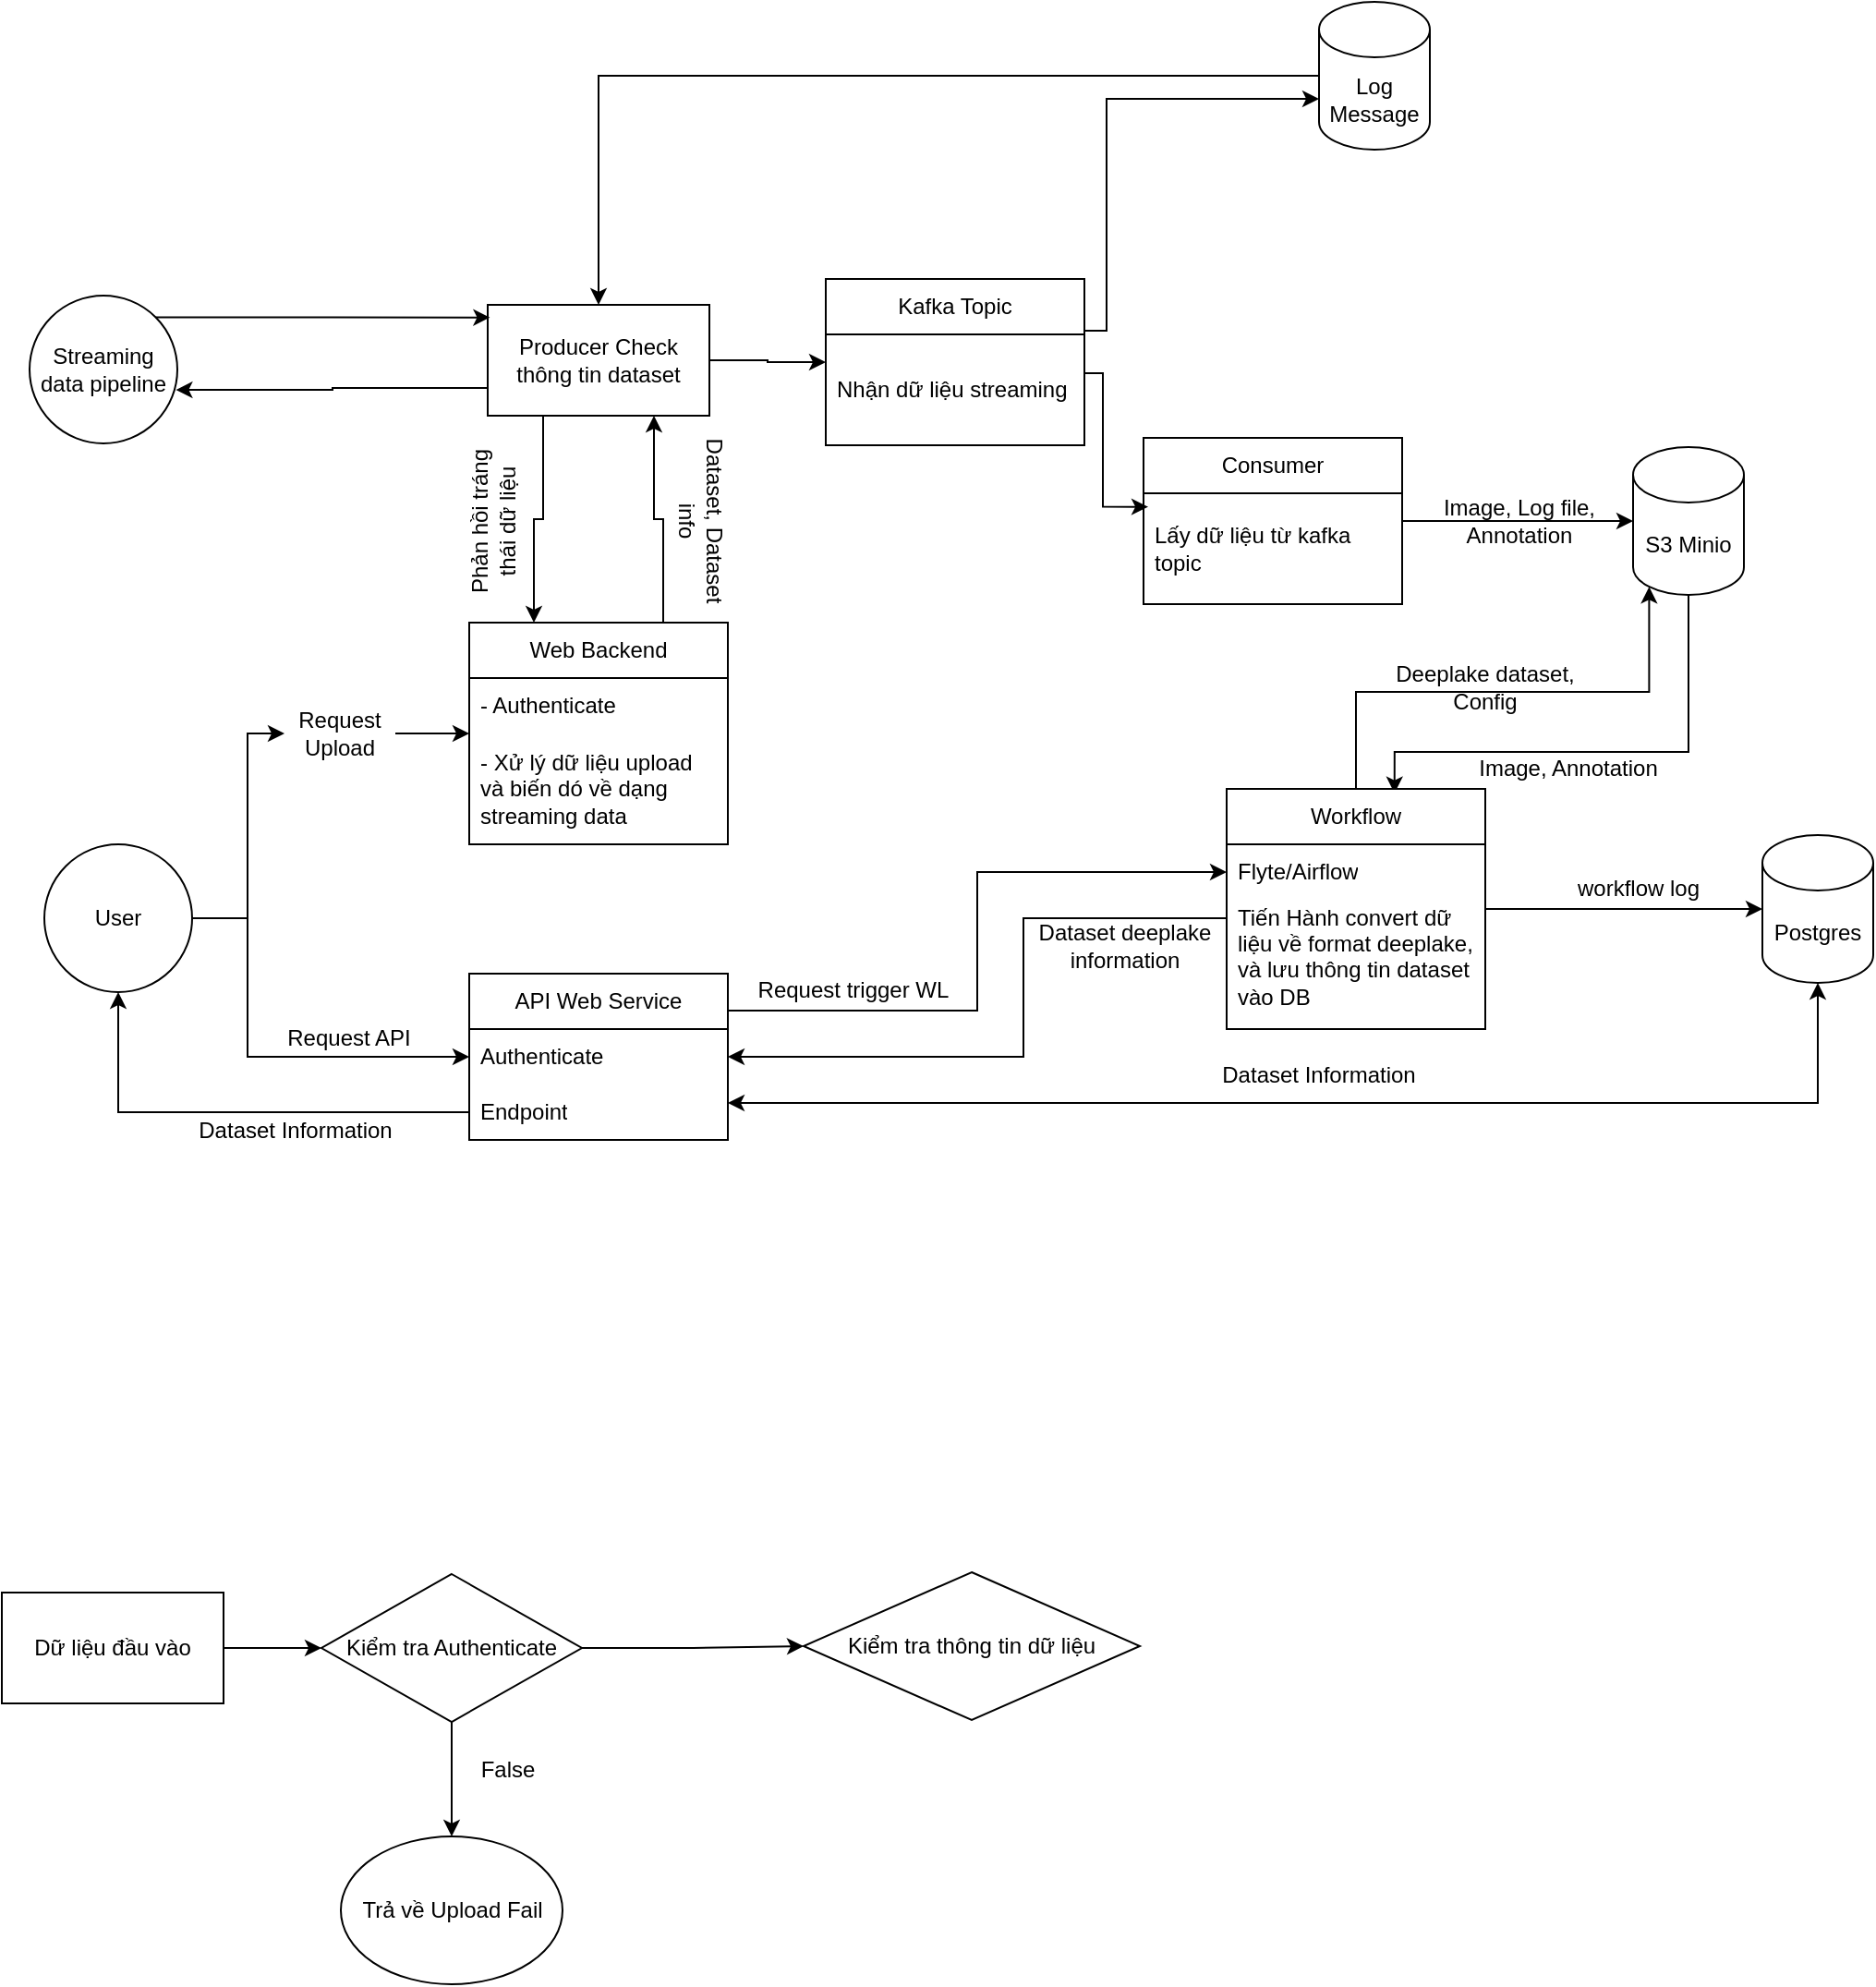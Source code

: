 <mxfile version="24.7.7">
  <diagram name="Page-1" id="tDCHcLKuwZKlSC-C740e">
    <mxGraphModel dx="1434" dy="1818" grid="1" gridSize="10" guides="1" tooltips="1" connect="1" arrows="1" fold="1" page="1" pageScale="1" pageWidth="850" pageHeight="1100" math="0" shadow="0">
      <root>
        <mxCell id="0" />
        <mxCell id="1" parent="0" />
        <mxCell id="VU2UuEI_NbV8B1_qW69L-1" style="edgeStyle=orthogonalEdgeStyle;rounded=0;orthogonalLoop=1;jettySize=auto;html=1;entryX=0;entryY=0.5;entryDx=0;entryDy=0;" edge="1" parent="1" source="VU2UuEI_NbV8B1_qW69L-12" target="VU2UuEI_NbV8B1_qW69L-8">
          <mxGeometry relative="1" as="geometry" />
        </mxCell>
        <mxCell id="VU2UuEI_NbV8B1_qW69L-2" style="edgeStyle=orthogonalEdgeStyle;rounded=0;orthogonalLoop=1;jettySize=auto;html=1;entryX=0;entryY=0.5;entryDx=0;entryDy=0;" edge="1" parent="1" source="VU2UuEI_NbV8B1_qW69L-3" target="VU2UuEI_NbV8B1_qW69L-25">
          <mxGeometry relative="1" as="geometry">
            <Array as="points">
              <mxPoint x="210" y="380" />
              <mxPoint x="210" y="455" />
            </Array>
          </mxGeometry>
        </mxCell>
        <mxCell id="VU2UuEI_NbV8B1_qW69L-3" value="User" style="ellipse;whiteSpace=wrap;html=1;aspect=fixed;" vertex="1" parent="1">
          <mxGeometry x="100" y="340" width="80" height="80" as="geometry" />
        </mxCell>
        <mxCell id="VU2UuEI_NbV8B1_qW69L-4" value="Streaming data pipeline" style="ellipse;whiteSpace=wrap;html=1;aspect=fixed;" vertex="1" parent="1">
          <mxGeometry x="92" y="43" width="80" height="80" as="geometry" />
        </mxCell>
        <mxCell id="VU2UuEI_NbV8B1_qW69L-5" value="Consumer" style="swimlane;fontStyle=0;childLayout=stackLayout;horizontal=1;startSize=30;horizontalStack=0;resizeParent=1;resizeParentMax=0;resizeLast=0;collapsible=1;marginBottom=0;whiteSpace=wrap;html=1;" vertex="1" parent="1">
          <mxGeometry x="695" y="120" width="140" height="90" as="geometry" />
        </mxCell>
        <mxCell id="VU2UuEI_NbV8B1_qW69L-6" value="Lấy dữ liệu từ kafka topic" style="text;strokeColor=none;fillColor=none;align=left;verticalAlign=middle;spacingLeft=4;spacingRight=4;overflow=hidden;points=[[0,0.5],[1,0.5]];portConstraint=eastwest;rotatable=0;whiteSpace=wrap;html=1;" vertex="1" parent="VU2UuEI_NbV8B1_qW69L-5">
          <mxGeometry y="30" width="140" height="60" as="geometry" />
        </mxCell>
        <mxCell id="VU2UuEI_NbV8B1_qW69L-7" style="edgeStyle=orthogonalEdgeStyle;rounded=0;orthogonalLoop=1;jettySize=auto;html=1;exitX=0.75;exitY=0;exitDx=0;exitDy=0;entryX=0.75;entryY=1;entryDx=0;entryDy=0;" edge="1" parent="1" source="VU2UuEI_NbV8B1_qW69L-8" target="VU2UuEI_NbV8B1_qW69L-48">
          <mxGeometry relative="1" as="geometry" />
        </mxCell>
        <mxCell id="VU2UuEI_NbV8B1_qW69L-8" value="Web Backend" style="swimlane;fontStyle=0;childLayout=stackLayout;horizontal=1;startSize=30;horizontalStack=0;resizeParent=1;resizeParentMax=0;resizeLast=0;collapsible=1;marginBottom=0;whiteSpace=wrap;html=1;" vertex="1" parent="1">
          <mxGeometry x="330" y="220" width="140" height="120" as="geometry" />
        </mxCell>
        <mxCell id="VU2UuEI_NbV8B1_qW69L-9" value="- Authenticate" style="text;strokeColor=none;fillColor=none;align=left;verticalAlign=middle;spacingLeft=4;spacingRight=4;overflow=hidden;points=[[0,0.5],[1,0.5]];portConstraint=eastwest;rotatable=0;whiteSpace=wrap;html=1;" vertex="1" parent="VU2UuEI_NbV8B1_qW69L-8">
          <mxGeometry y="30" width="140" height="30" as="geometry" />
        </mxCell>
        <mxCell id="VU2UuEI_NbV8B1_qW69L-10" value="- Xử lý dữ liệu upload và biến dó về dạng streaming data" style="text;strokeColor=none;fillColor=none;align=left;verticalAlign=middle;spacingLeft=4;spacingRight=4;overflow=hidden;points=[[0,0.5],[1,0.5]];portConstraint=eastwest;rotatable=0;whiteSpace=wrap;html=1;" vertex="1" parent="VU2UuEI_NbV8B1_qW69L-8">
          <mxGeometry y="60" width="140" height="60" as="geometry" />
        </mxCell>
        <mxCell id="VU2UuEI_NbV8B1_qW69L-11" value="" style="edgeStyle=orthogonalEdgeStyle;rounded=0;orthogonalLoop=1;jettySize=auto;html=1;entryX=0;entryY=0.5;entryDx=0;entryDy=0;" edge="1" parent="1" source="VU2UuEI_NbV8B1_qW69L-3" target="VU2UuEI_NbV8B1_qW69L-12">
          <mxGeometry relative="1" as="geometry">
            <mxPoint x="180" y="380" as="sourcePoint" />
            <mxPoint x="290" y="380" as="targetPoint" />
            <Array as="points">
              <mxPoint x="210" y="380" />
              <mxPoint x="210" y="280" />
            </Array>
          </mxGeometry>
        </mxCell>
        <mxCell id="VU2UuEI_NbV8B1_qW69L-12" value="Request Upload" style="text;html=1;align=center;verticalAlign=middle;whiteSpace=wrap;rounded=0;" vertex="1" parent="1">
          <mxGeometry x="230" y="265" width="60" height="30" as="geometry" />
        </mxCell>
        <mxCell id="VU2UuEI_NbV8B1_qW69L-13" style="edgeStyle=orthogonalEdgeStyle;rounded=0;orthogonalLoop=1;jettySize=auto;html=1;entryX=0.649;entryY=0.018;entryDx=0;entryDy=0;entryPerimeter=0;" edge="1" parent="1" source="VU2UuEI_NbV8B1_qW69L-14" target="VU2UuEI_NbV8B1_qW69L-18">
          <mxGeometry relative="1" as="geometry">
            <Array as="points">
              <mxPoint x="990" y="290" />
              <mxPoint x="831" y="290" />
            </Array>
          </mxGeometry>
        </mxCell>
        <mxCell id="VU2UuEI_NbV8B1_qW69L-14" value="S3 Minio" style="shape=cylinder3;whiteSpace=wrap;html=1;boundedLbl=1;backgroundOutline=1;size=15;" vertex="1" parent="1">
          <mxGeometry x="960" y="125" width="60" height="80" as="geometry" />
        </mxCell>
        <mxCell id="VU2UuEI_NbV8B1_qW69L-15" value="Image, Log file, Annotation" style="text;html=1;align=center;verticalAlign=middle;whiteSpace=wrap;rounded=0;rotation=0;" vertex="1" parent="1">
          <mxGeometry x="856" y="150" width="85" height="30" as="geometry" />
        </mxCell>
        <mxCell id="VU2UuEI_NbV8B1_qW69L-16" value="Postgres" style="shape=cylinder3;whiteSpace=wrap;html=1;boundedLbl=1;backgroundOutline=1;size=15;" vertex="1" parent="1">
          <mxGeometry x="1030" y="335" width="60" height="80" as="geometry" />
        </mxCell>
        <mxCell id="VU2UuEI_NbV8B1_qW69L-17" style="edgeStyle=orthogonalEdgeStyle;rounded=0;orthogonalLoop=1;jettySize=auto;html=1;entryX=1;entryY=0.5;entryDx=0;entryDy=0;" edge="1" parent="1" source="VU2UuEI_NbV8B1_qW69L-18" target="VU2UuEI_NbV8B1_qW69L-25">
          <mxGeometry relative="1" as="geometry">
            <Array as="points">
              <mxPoint x="630" y="380" />
              <mxPoint x="630" y="455" />
            </Array>
          </mxGeometry>
        </mxCell>
        <mxCell id="VU2UuEI_NbV8B1_qW69L-18" value="Workflow" style="swimlane;fontStyle=0;childLayout=stackLayout;horizontal=1;startSize=30;horizontalStack=0;resizeParent=1;resizeParentMax=0;resizeLast=0;collapsible=1;marginBottom=0;whiteSpace=wrap;html=1;" vertex="1" parent="1">
          <mxGeometry x="740" y="310" width="140" height="130" as="geometry">
            <mxRectangle x="740" y="310" width="90" height="30" as="alternateBounds" />
          </mxGeometry>
        </mxCell>
        <mxCell id="VU2UuEI_NbV8B1_qW69L-19" value="Flyte/Airflow" style="text;strokeColor=none;fillColor=none;align=left;verticalAlign=middle;spacingLeft=4;spacingRight=4;overflow=hidden;points=[[0,0.5],[1,0.5]];portConstraint=eastwest;rotatable=0;whiteSpace=wrap;html=1;" vertex="1" parent="VU2UuEI_NbV8B1_qW69L-18">
          <mxGeometry y="30" width="140" height="30" as="geometry" />
        </mxCell>
        <mxCell id="VU2UuEI_NbV8B1_qW69L-20" value="Tiến Hành convert dữ liệu về format deeplake, và lưu thông tin dataset vào DB&lt;div&gt;&lt;br&gt;&lt;/div&gt;" style="text;strokeColor=none;fillColor=none;align=left;verticalAlign=middle;spacingLeft=4;spacingRight=4;overflow=hidden;points=[[0,0.5],[1,0.5]];portConstraint=eastwest;rotatable=0;whiteSpace=wrap;html=1;" vertex="1" parent="VU2UuEI_NbV8B1_qW69L-18">
          <mxGeometry y="60" width="140" height="70" as="geometry" />
        </mxCell>
        <mxCell id="VU2UuEI_NbV8B1_qW69L-21" style="edgeStyle=orthogonalEdgeStyle;rounded=0;orthogonalLoop=1;jettySize=auto;html=1;entryX=0;entryY=0.5;entryDx=0;entryDy=0;entryPerimeter=0;" edge="1" parent="1" source="VU2UuEI_NbV8B1_qW69L-18" target="VU2UuEI_NbV8B1_qW69L-16">
          <mxGeometry relative="1" as="geometry" />
        </mxCell>
        <mxCell id="VU2UuEI_NbV8B1_qW69L-22" value="Deeplake dataset, Config" style="text;html=1;align=center;verticalAlign=middle;whiteSpace=wrap;rounded=0;" vertex="1" parent="1">
          <mxGeometry x="820" y="240" width="120" height="30" as="geometry" />
        </mxCell>
        <mxCell id="VU2UuEI_NbV8B1_qW69L-23" value="Dataset deeplake information" style="text;html=1;align=center;verticalAlign=middle;whiteSpace=wrap;rounded=0;rotation=0;" vertex="1" parent="1">
          <mxGeometry x="630" y="380" width="110" height="30" as="geometry" />
        </mxCell>
        <mxCell id="VU2UuEI_NbV8B1_qW69L-24" value="API Web Service" style="swimlane;fontStyle=0;childLayout=stackLayout;horizontal=1;startSize=30;horizontalStack=0;resizeParent=1;resizeParentMax=0;resizeLast=0;collapsible=1;marginBottom=0;whiteSpace=wrap;html=1;" vertex="1" parent="1">
          <mxGeometry x="330" y="410" width="140" height="90" as="geometry" />
        </mxCell>
        <mxCell id="VU2UuEI_NbV8B1_qW69L-25" value="Authenticate" style="text;strokeColor=none;fillColor=none;align=left;verticalAlign=middle;spacingLeft=4;spacingRight=4;overflow=hidden;points=[[0,0.5],[1,0.5]];portConstraint=eastwest;rotatable=0;whiteSpace=wrap;html=1;" vertex="1" parent="VU2UuEI_NbV8B1_qW69L-24">
          <mxGeometry y="30" width="140" height="30" as="geometry" />
        </mxCell>
        <mxCell id="VU2UuEI_NbV8B1_qW69L-26" value="Endpoint" style="text;strokeColor=none;fillColor=none;align=left;verticalAlign=middle;spacingLeft=4;spacingRight=4;overflow=hidden;points=[[0,0.5],[1,0.5]];portConstraint=eastwest;rotatable=0;whiteSpace=wrap;html=1;" vertex="1" parent="VU2UuEI_NbV8B1_qW69L-24">
          <mxGeometry y="60" width="140" height="30" as="geometry" />
        </mxCell>
        <mxCell id="VU2UuEI_NbV8B1_qW69L-27" value="Request trigger WL" style="text;html=1;align=center;verticalAlign=middle;whiteSpace=wrap;rounded=0;rotation=0;" vertex="1" parent="1">
          <mxGeometry x="483" y="404" width="110" height="30" as="geometry" />
        </mxCell>
        <mxCell id="VU2UuEI_NbV8B1_qW69L-28" value="workflow log" style="text;html=1;align=center;verticalAlign=middle;whiteSpace=wrap;rounded=0;" vertex="1" parent="1">
          <mxGeometry x="923" y="349" width="80" height="30" as="geometry" />
        </mxCell>
        <mxCell id="VU2UuEI_NbV8B1_qW69L-29" style="edgeStyle=orthogonalEdgeStyle;rounded=0;orthogonalLoop=1;jettySize=auto;html=1;entryX=0;entryY=0.5;entryDx=0;entryDy=0;entryPerimeter=0;" edge="1" parent="1" source="VU2UuEI_NbV8B1_qW69L-5" target="VU2UuEI_NbV8B1_qW69L-14">
          <mxGeometry relative="1" as="geometry" />
        </mxCell>
        <mxCell id="VU2UuEI_NbV8B1_qW69L-30" style="edgeStyle=orthogonalEdgeStyle;rounded=0;orthogonalLoop=1;jettySize=auto;html=1;entryX=0;entryY=0.5;entryDx=0;entryDy=0;exitX=1;exitY=0.25;exitDx=0;exitDy=0;" edge="1" parent="1" source="VU2UuEI_NbV8B1_qW69L-24" target="VU2UuEI_NbV8B1_qW69L-19">
          <mxGeometry relative="1" as="geometry">
            <Array as="points">
              <mxPoint x="470" y="430" />
              <mxPoint x="605" y="430" />
              <mxPoint x="605" y="355" />
            </Array>
          </mxGeometry>
        </mxCell>
        <mxCell id="VU2UuEI_NbV8B1_qW69L-31" value="Image, Annotation" style="text;html=1;align=center;verticalAlign=middle;whiteSpace=wrap;rounded=0;" vertex="1" parent="1">
          <mxGeometry x="870" y="284" width="110" height="30" as="geometry" />
        </mxCell>
        <mxCell id="VU2UuEI_NbV8B1_qW69L-32" value="Dataset Information" style="text;html=1;align=center;verticalAlign=middle;whiteSpace=wrap;rounded=0;" vertex="1" parent="1">
          <mxGeometry x="730" y="450" width="120" height="30" as="geometry" />
        </mxCell>
        <mxCell id="VU2UuEI_NbV8B1_qW69L-33" value="Dataset, Dataset info" style="text;html=1;align=center;verticalAlign=middle;whiteSpace=wrap;rounded=0;rotation=90;" vertex="1" parent="1">
          <mxGeometry x="401" y="150" width="109" height="30" as="geometry" />
        </mxCell>
        <mxCell id="VU2UuEI_NbV8B1_qW69L-34" value="Request API" style="text;html=1;align=center;verticalAlign=middle;whiteSpace=wrap;rounded=0;" vertex="1" parent="1">
          <mxGeometry x="230" y="430" width="70" height="30" as="geometry" />
        </mxCell>
        <mxCell id="VU2UuEI_NbV8B1_qW69L-35" value="" style="endArrow=classic;startArrow=classic;html=1;rounded=0;entryX=0.5;entryY=1;entryDx=0;entryDy=0;entryPerimeter=0;exitX=1;exitY=0.333;exitDx=0;exitDy=0;exitPerimeter=0;" edge="1" parent="1" source="VU2UuEI_NbV8B1_qW69L-26" target="VU2UuEI_NbV8B1_qW69L-16">
          <mxGeometry width="50" height="50" relative="1" as="geometry">
            <mxPoint x="650" y="240" as="sourcePoint" />
            <mxPoint x="700" y="190" as="targetPoint" />
            <Array as="points">
              <mxPoint x="1060" y="480" />
            </Array>
          </mxGeometry>
        </mxCell>
        <mxCell id="VU2UuEI_NbV8B1_qW69L-36" style="edgeStyle=orthogonalEdgeStyle;rounded=0;orthogonalLoop=1;jettySize=auto;html=1;entryX=0.145;entryY=1;entryDx=0;entryDy=-4.35;entryPerimeter=0;exitX=0.5;exitY=0;exitDx=0;exitDy=0;" edge="1" parent="1" source="VU2UuEI_NbV8B1_qW69L-18" target="VU2UuEI_NbV8B1_qW69L-14">
          <mxGeometry relative="1" as="geometry" />
        </mxCell>
        <mxCell id="VU2UuEI_NbV8B1_qW69L-37" style="edgeStyle=orthogonalEdgeStyle;rounded=0;orthogonalLoop=1;jettySize=auto;html=1;entryX=0.5;entryY=1;entryDx=0;entryDy=0;" edge="1" parent="1" source="VU2UuEI_NbV8B1_qW69L-26" target="VU2UuEI_NbV8B1_qW69L-3">
          <mxGeometry relative="1" as="geometry" />
        </mxCell>
        <mxCell id="VU2UuEI_NbV8B1_qW69L-38" value="Dataset Information" style="text;html=1;align=center;verticalAlign=middle;whiteSpace=wrap;rounded=0;" vertex="1" parent="1">
          <mxGeometry x="176" y="480" width="120" height="30" as="geometry" />
        </mxCell>
        <mxCell id="VU2UuEI_NbV8B1_qW69L-39" value="Kafka Topic" style="swimlane;fontStyle=0;childLayout=stackLayout;horizontal=1;startSize=30;horizontalStack=0;resizeParent=1;resizeParentMax=0;resizeLast=0;collapsible=1;marginBottom=0;whiteSpace=wrap;html=1;" vertex="1" parent="1">
          <mxGeometry x="523" y="34" width="140" height="90" as="geometry" />
        </mxCell>
        <mxCell id="VU2UuEI_NbV8B1_qW69L-40" value="Nhận dữ liệu streaming" style="text;strokeColor=none;fillColor=none;align=left;verticalAlign=middle;spacingLeft=4;spacingRight=4;overflow=hidden;points=[[0,0.5],[1,0.5]];portConstraint=eastwest;rotatable=0;whiteSpace=wrap;html=1;" vertex="1" parent="VU2UuEI_NbV8B1_qW69L-39">
          <mxGeometry y="30" width="140" height="60" as="geometry" />
        </mxCell>
        <mxCell id="VU2UuEI_NbV8B1_qW69L-41" style="edgeStyle=orthogonalEdgeStyle;rounded=0;orthogonalLoop=1;jettySize=auto;html=1;entryX=0.018;entryY=0.122;entryDx=0;entryDy=0;entryPerimeter=0;" edge="1" parent="1" source="VU2UuEI_NbV8B1_qW69L-40" target="VU2UuEI_NbV8B1_qW69L-6">
          <mxGeometry relative="1" as="geometry">
            <Array as="points">
              <mxPoint x="673" y="85" />
              <mxPoint x="673" y="157" />
            </Array>
          </mxGeometry>
        </mxCell>
        <mxCell id="VU2UuEI_NbV8B1_qW69L-42" style="edgeStyle=orthogonalEdgeStyle;rounded=0;orthogonalLoop=1;jettySize=auto;html=1;entryX=0.5;entryY=0;entryDx=0;entryDy=0;" edge="1" parent="1" source="VU2UuEI_NbV8B1_qW69L-43" target="VU2UuEI_NbV8B1_qW69L-48">
          <mxGeometry relative="1" as="geometry" />
        </mxCell>
        <mxCell id="VU2UuEI_NbV8B1_qW69L-43" value="Log Message" style="shape=cylinder3;whiteSpace=wrap;html=1;boundedLbl=1;backgroundOutline=1;size=15;" vertex="1" parent="1">
          <mxGeometry x="790" y="-116" width="60" height="80" as="geometry" />
        </mxCell>
        <mxCell id="VU2UuEI_NbV8B1_qW69L-44" style="edgeStyle=orthogonalEdgeStyle;rounded=0;orthogonalLoop=1;jettySize=auto;html=1;entryX=0;entryY=0;entryDx=0;entryDy=52.5;entryPerimeter=0;" edge="1" parent="1" source="VU2UuEI_NbV8B1_qW69L-39" target="VU2UuEI_NbV8B1_qW69L-43">
          <mxGeometry relative="1" as="geometry">
            <Array as="points">
              <mxPoint x="675" y="62" />
              <mxPoint x="675" y="-63" />
            </Array>
          </mxGeometry>
        </mxCell>
        <mxCell id="VU2UuEI_NbV8B1_qW69L-45" value="Phản hồi tráng thái dữ liệu" style="text;html=1;align=center;verticalAlign=middle;whiteSpace=wrap;rounded=0;rotation=270;" vertex="1" parent="1">
          <mxGeometry x="300" y="150" width="86" height="30" as="geometry" />
        </mxCell>
        <mxCell id="VU2UuEI_NbV8B1_qW69L-46" style="edgeStyle=orthogonalEdgeStyle;rounded=0;orthogonalLoop=1;jettySize=auto;html=1;exitX=0.25;exitY=1;exitDx=0;exitDy=0;entryX=0.25;entryY=0;entryDx=0;entryDy=0;" edge="1" parent="1" source="VU2UuEI_NbV8B1_qW69L-48" target="VU2UuEI_NbV8B1_qW69L-8">
          <mxGeometry relative="1" as="geometry" />
        </mxCell>
        <mxCell id="VU2UuEI_NbV8B1_qW69L-47" style="edgeStyle=orthogonalEdgeStyle;rounded=0;orthogonalLoop=1;jettySize=auto;html=1;" edge="1" parent="1" source="VU2UuEI_NbV8B1_qW69L-48" target="VU2UuEI_NbV8B1_qW69L-39">
          <mxGeometry relative="1" as="geometry" />
        </mxCell>
        <mxCell id="VU2UuEI_NbV8B1_qW69L-48" value="Producer Check thông tin dataset" style="rounded=0;whiteSpace=wrap;html=1;" vertex="1" parent="1">
          <mxGeometry x="340" y="48" width="120" height="60" as="geometry" />
        </mxCell>
        <mxCell id="VU2UuEI_NbV8B1_qW69L-49" style="edgeStyle=orthogonalEdgeStyle;rounded=0;orthogonalLoop=1;jettySize=auto;html=1;exitX=1;exitY=0;exitDx=0;exitDy=0;entryX=0.01;entryY=0.114;entryDx=0;entryDy=0;entryPerimeter=0;" edge="1" parent="1" source="VU2UuEI_NbV8B1_qW69L-4" target="VU2UuEI_NbV8B1_qW69L-48">
          <mxGeometry relative="1" as="geometry" />
        </mxCell>
        <mxCell id="VU2UuEI_NbV8B1_qW69L-50" style="edgeStyle=orthogonalEdgeStyle;rounded=0;orthogonalLoop=1;jettySize=auto;html=1;exitX=0;exitY=0.75;exitDx=0;exitDy=0;entryX=0.99;entryY=0.638;entryDx=0;entryDy=0;entryPerimeter=0;" edge="1" parent="1" source="VU2UuEI_NbV8B1_qW69L-48" target="VU2UuEI_NbV8B1_qW69L-4">
          <mxGeometry relative="1" as="geometry" />
        </mxCell>
        <mxCell id="VU2UuEI_NbV8B1_qW69L-51" style="edgeStyle=orthogonalEdgeStyle;rounded=0;orthogonalLoop=1;jettySize=auto;html=1;entryX=0;entryY=0.5;entryDx=0;entryDy=0;" edge="1" parent="1" source="VU2UuEI_NbV8B1_qW69L-52" target="VU2UuEI_NbV8B1_qW69L-55">
          <mxGeometry relative="1" as="geometry" />
        </mxCell>
        <mxCell id="VU2UuEI_NbV8B1_qW69L-52" value="Dữ liệu đầu vào" style="rounded=0;whiteSpace=wrap;html=1;" vertex="1" parent="1">
          <mxGeometry x="77" y="745" width="120" height="60" as="geometry" />
        </mxCell>
        <mxCell id="VU2UuEI_NbV8B1_qW69L-53" style="edgeStyle=orthogonalEdgeStyle;rounded=0;orthogonalLoop=1;jettySize=auto;html=1;entryX=0.5;entryY=0;entryDx=0;entryDy=0;" edge="1" parent="1" source="VU2UuEI_NbV8B1_qW69L-55" target="VU2UuEI_NbV8B1_qW69L-56">
          <mxGeometry relative="1" as="geometry" />
        </mxCell>
        <mxCell id="VU2UuEI_NbV8B1_qW69L-54" style="edgeStyle=orthogonalEdgeStyle;rounded=0;orthogonalLoop=1;jettySize=auto;html=1;entryX=0;entryY=0.5;entryDx=0;entryDy=0;" edge="1" parent="1" source="VU2UuEI_NbV8B1_qW69L-55">
          <mxGeometry relative="1" as="geometry">
            <mxPoint x="511.0" y="774" as="targetPoint" />
          </mxGeometry>
        </mxCell>
        <mxCell id="VU2UuEI_NbV8B1_qW69L-55" value="Kiểm tra Authenticate" style="rhombus;whiteSpace=wrap;html=1;" vertex="1" parent="1">
          <mxGeometry x="250" y="735" width="141" height="80" as="geometry" />
        </mxCell>
        <mxCell id="VU2UuEI_NbV8B1_qW69L-56" value="Trả về Upload Fail" style="ellipse;whiteSpace=wrap;html=1;" vertex="1" parent="1">
          <mxGeometry x="260.5" y="877" width="120" height="80" as="geometry" />
        </mxCell>
        <mxCell id="VU2UuEI_NbV8B1_qW69L-57" value="False" style="text;html=1;align=center;verticalAlign=middle;whiteSpace=wrap;rounded=0;" vertex="1" parent="1">
          <mxGeometry x="320.5" y="826" width="60" height="30" as="geometry" />
        </mxCell>
        <mxCell id="VU2UuEI_NbV8B1_qW69L-58" value="Kiểm tra thông tin dữ liệu" style="rhombus;whiteSpace=wrap;html=1;" vertex="1" parent="1">
          <mxGeometry x="511" y="734" width="182" height="80" as="geometry" />
        </mxCell>
      </root>
    </mxGraphModel>
  </diagram>
</mxfile>
